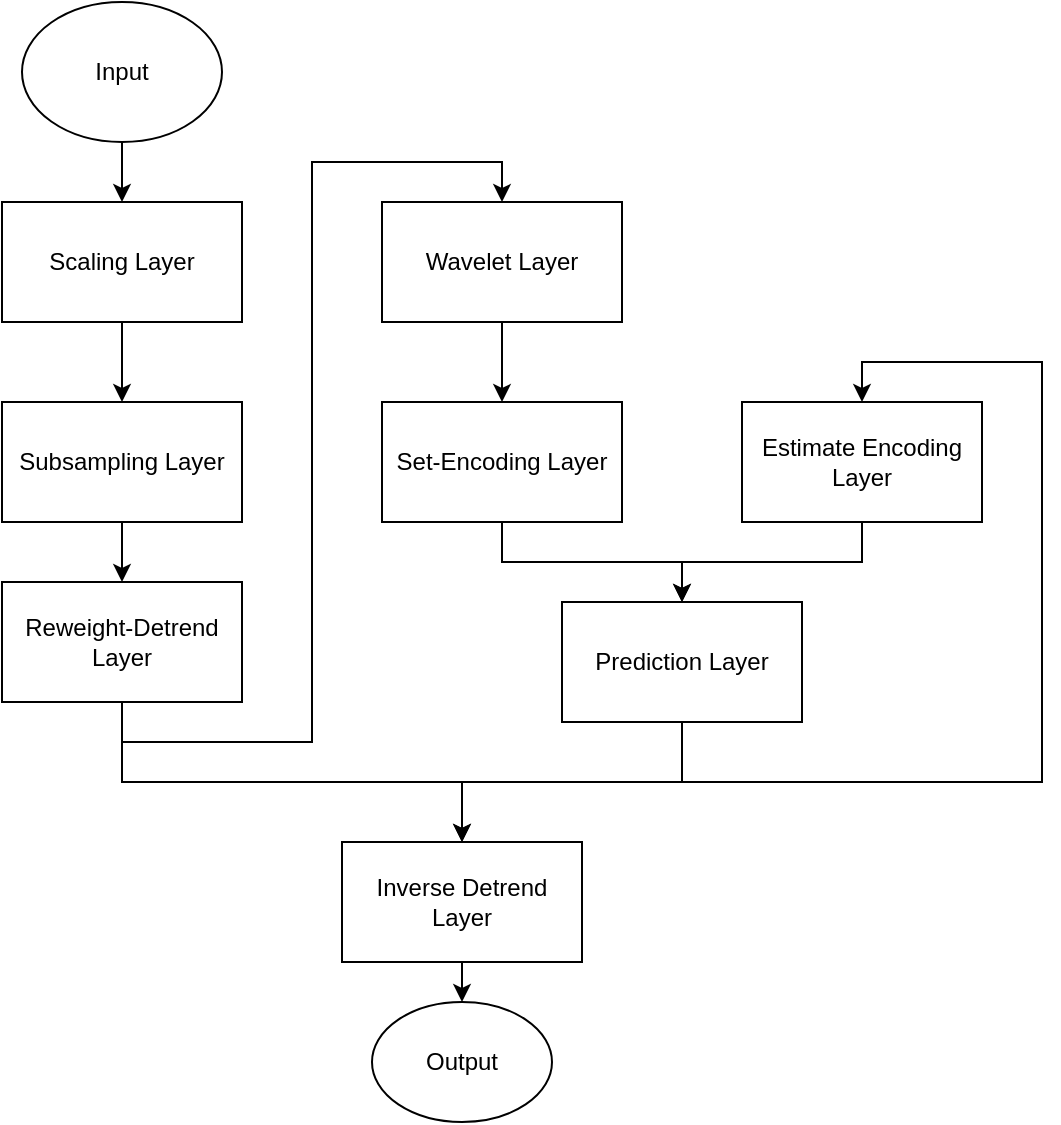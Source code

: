<mxfile version="20.6.0" type="device"><diagram id="0Tlu3MUt0YlPwtSYj5sx" name="Page-1"><mxGraphModel dx="957" dy="941" grid="1" gridSize="10" guides="1" tooltips="1" connect="1" arrows="1" fold="1" page="1" pageScale="1" pageWidth="850" pageHeight="1100" math="0" shadow="0"><root><mxCell id="0"/><mxCell id="1" parent="0"/><mxCell id="ViwCjWw2PiTSdrhOy_Pz-15" style="edgeStyle=orthogonalEdgeStyle;rounded=0;orthogonalLoop=1;jettySize=auto;html=1;exitX=0.5;exitY=1;exitDx=0;exitDy=0;" parent="1" source="ViwCjWw2PiTSdrhOy_Pz-1" target="ViwCjWw2PiTSdrhOy_Pz-2" edge="1"><mxGeometry relative="1" as="geometry"/></mxCell><mxCell id="ViwCjWw2PiTSdrhOy_Pz-1" value="Scaling Layer" style="rounded=0;whiteSpace=wrap;html=1;" parent="1" vertex="1"><mxGeometry x="280" y="210" width="120" height="60" as="geometry"/></mxCell><mxCell id="ViwCjWw2PiTSdrhOy_Pz-14" style="edgeStyle=orthogonalEdgeStyle;rounded=0;orthogonalLoop=1;jettySize=auto;html=1;exitX=0.5;exitY=1;exitDx=0;exitDy=0;entryX=0.5;entryY=0;entryDx=0;entryDy=0;" parent="1" source="ViwCjWw2PiTSdrhOy_Pz-2" target="ViwCjWw2PiTSdrhOy_Pz-3" edge="1"><mxGeometry relative="1" as="geometry"/></mxCell><mxCell id="ViwCjWw2PiTSdrhOy_Pz-2" value="Subsampling Layer" style="rounded=0;whiteSpace=wrap;html=1;" parent="1" vertex="1"><mxGeometry x="280" y="310" width="120" height="60" as="geometry"/></mxCell><mxCell id="TVw9xrW0ma92ZvhRGgLG-4" style="edgeStyle=orthogonalEdgeStyle;rounded=0;orthogonalLoop=1;jettySize=auto;html=1;exitX=0.5;exitY=1;exitDx=0;exitDy=0;entryX=0.5;entryY=0;entryDx=0;entryDy=0;" edge="1" parent="1" source="ViwCjWw2PiTSdrhOy_Pz-3" target="ViwCjWw2PiTSdrhOy_Pz-4"><mxGeometry relative="1" as="geometry"/></mxCell><mxCell id="TVw9xrW0ma92ZvhRGgLG-7" style="edgeStyle=orthogonalEdgeStyle;rounded=0;orthogonalLoop=1;jettySize=auto;html=1;exitX=0.5;exitY=1;exitDx=0;exitDy=0;" edge="1" parent="1" source="ViwCjWw2PiTSdrhOy_Pz-3" target="ViwCjWw2PiTSdrhOy_Pz-16"><mxGeometry relative="1" as="geometry"><Array as="points"><mxPoint x="340" y="500"/><mxPoint x="510" y="500"/></Array></mxGeometry></mxCell><mxCell id="ViwCjWw2PiTSdrhOy_Pz-3" value="Reweight-Detrend Layer" style="rounded=0;whiteSpace=wrap;html=1;" parent="1" vertex="1"><mxGeometry x="280" y="400" width="120" height="60" as="geometry"/></mxCell><mxCell id="TVw9xrW0ma92ZvhRGgLG-1" style="edgeStyle=orthogonalEdgeStyle;rounded=0;orthogonalLoop=1;jettySize=auto;html=1;exitX=0.5;exitY=1;exitDx=0;exitDy=0;entryX=0.5;entryY=0;entryDx=0;entryDy=0;" edge="1" parent="1" source="ViwCjWw2PiTSdrhOy_Pz-4" target="ViwCjWw2PiTSdrhOy_Pz-5"><mxGeometry relative="1" as="geometry"/></mxCell><mxCell id="ViwCjWw2PiTSdrhOy_Pz-4" value="Wavelet Layer" style="rounded=0;whiteSpace=wrap;html=1;" parent="1" vertex="1"><mxGeometry x="470" y="210" width="120" height="60" as="geometry"/></mxCell><mxCell id="TVw9xrW0ma92ZvhRGgLG-2" style="edgeStyle=orthogonalEdgeStyle;rounded=0;orthogonalLoop=1;jettySize=auto;html=1;exitX=0.5;exitY=1;exitDx=0;exitDy=0;" edge="1" parent="1" source="ViwCjWw2PiTSdrhOy_Pz-5" target="ViwCjWw2PiTSdrhOy_Pz-7"><mxGeometry relative="1" as="geometry"/></mxCell><mxCell id="ViwCjWw2PiTSdrhOy_Pz-5" value="Set-Encoding Layer" style="rounded=0;whiteSpace=wrap;html=1;" parent="1" vertex="1"><mxGeometry x="470" y="310" width="120" height="60" as="geometry"/></mxCell><mxCell id="TVw9xrW0ma92ZvhRGgLG-3" style="edgeStyle=orthogonalEdgeStyle;rounded=0;orthogonalLoop=1;jettySize=auto;html=1;exitX=0.5;exitY=1;exitDx=0;exitDy=0;" edge="1" parent="1" source="ViwCjWw2PiTSdrhOy_Pz-6" target="ViwCjWw2PiTSdrhOy_Pz-7"><mxGeometry relative="1" as="geometry"/></mxCell><mxCell id="ViwCjWw2PiTSdrhOy_Pz-6" value="Estimate Encoding Layer" style="rounded=0;whiteSpace=wrap;html=1;" parent="1" vertex="1"><mxGeometry x="650" y="310" width="120" height="60" as="geometry"/></mxCell><mxCell id="TVw9xrW0ma92ZvhRGgLG-5" style="edgeStyle=orthogonalEdgeStyle;rounded=0;orthogonalLoop=1;jettySize=auto;html=1;exitX=0.5;exitY=1;exitDx=0;exitDy=0;" edge="1" parent="1" source="ViwCjWw2PiTSdrhOy_Pz-7" target="ViwCjWw2PiTSdrhOy_Pz-16"><mxGeometry relative="1" as="geometry"/></mxCell><mxCell id="TVw9xrW0ma92ZvhRGgLG-6" style="edgeStyle=orthogonalEdgeStyle;rounded=0;orthogonalLoop=1;jettySize=auto;html=1;exitX=0.5;exitY=1;exitDx=0;exitDy=0;entryX=0.5;entryY=0;entryDx=0;entryDy=0;" edge="1" parent="1" source="ViwCjWw2PiTSdrhOy_Pz-7" target="ViwCjWw2PiTSdrhOy_Pz-6"><mxGeometry relative="1" as="geometry"><Array as="points"><mxPoint x="620" y="500"/><mxPoint x="800" y="500"/><mxPoint x="800" y="290"/><mxPoint x="710" y="290"/></Array></mxGeometry></mxCell><mxCell id="ViwCjWw2PiTSdrhOy_Pz-7" value="Prediction Layer" style="rounded=0;whiteSpace=wrap;html=1;" parent="1" vertex="1"><mxGeometry x="560" y="410" width="120" height="60" as="geometry"/></mxCell><mxCell id="ViwCjWw2PiTSdrhOy_Pz-24" style="edgeStyle=orthogonalEdgeStyle;rounded=0;orthogonalLoop=1;jettySize=auto;html=1;exitX=0.5;exitY=1;exitDx=0;exitDy=0;entryX=0.5;entryY=0;entryDx=0;entryDy=0;" parent="1" source="ViwCjWw2PiTSdrhOy_Pz-16" edge="1"><mxGeometry relative="1" as="geometry"><mxPoint x="510" y="610" as="targetPoint"/></mxGeometry></mxCell><mxCell id="ViwCjWw2PiTSdrhOy_Pz-16" value="Inverse Detrend Layer" style="rounded=0;whiteSpace=wrap;html=1;" parent="1" vertex="1"><mxGeometry x="450" y="530" width="120" height="60" as="geometry"/></mxCell><mxCell id="ViwCjWw2PiTSdrhOy_Pz-22" style="edgeStyle=orthogonalEdgeStyle;rounded=0;orthogonalLoop=1;jettySize=auto;html=1;exitX=0.5;exitY=1;exitDx=0;exitDy=0;" parent="1" source="ViwCjWw2PiTSdrhOy_Pz-21" target="ViwCjWw2PiTSdrhOy_Pz-1" edge="1"><mxGeometry relative="1" as="geometry"/></mxCell><mxCell id="ViwCjWw2PiTSdrhOy_Pz-21" value="Input" style="ellipse;whiteSpace=wrap;html=1;" parent="1" vertex="1"><mxGeometry x="290" y="110" width="100" height="70" as="geometry"/></mxCell><mxCell id="ViwCjWw2PiTSdrhOy_Pz-23" value="Output" style="ellipse;whiteSpace=wrap;html=1;" parent="1" vertex="1"><mxGeometry x="465" y="610" width="90" height="60" as="geometry"/></mxCell></root></mxGraphModel></diagram></mxfile>